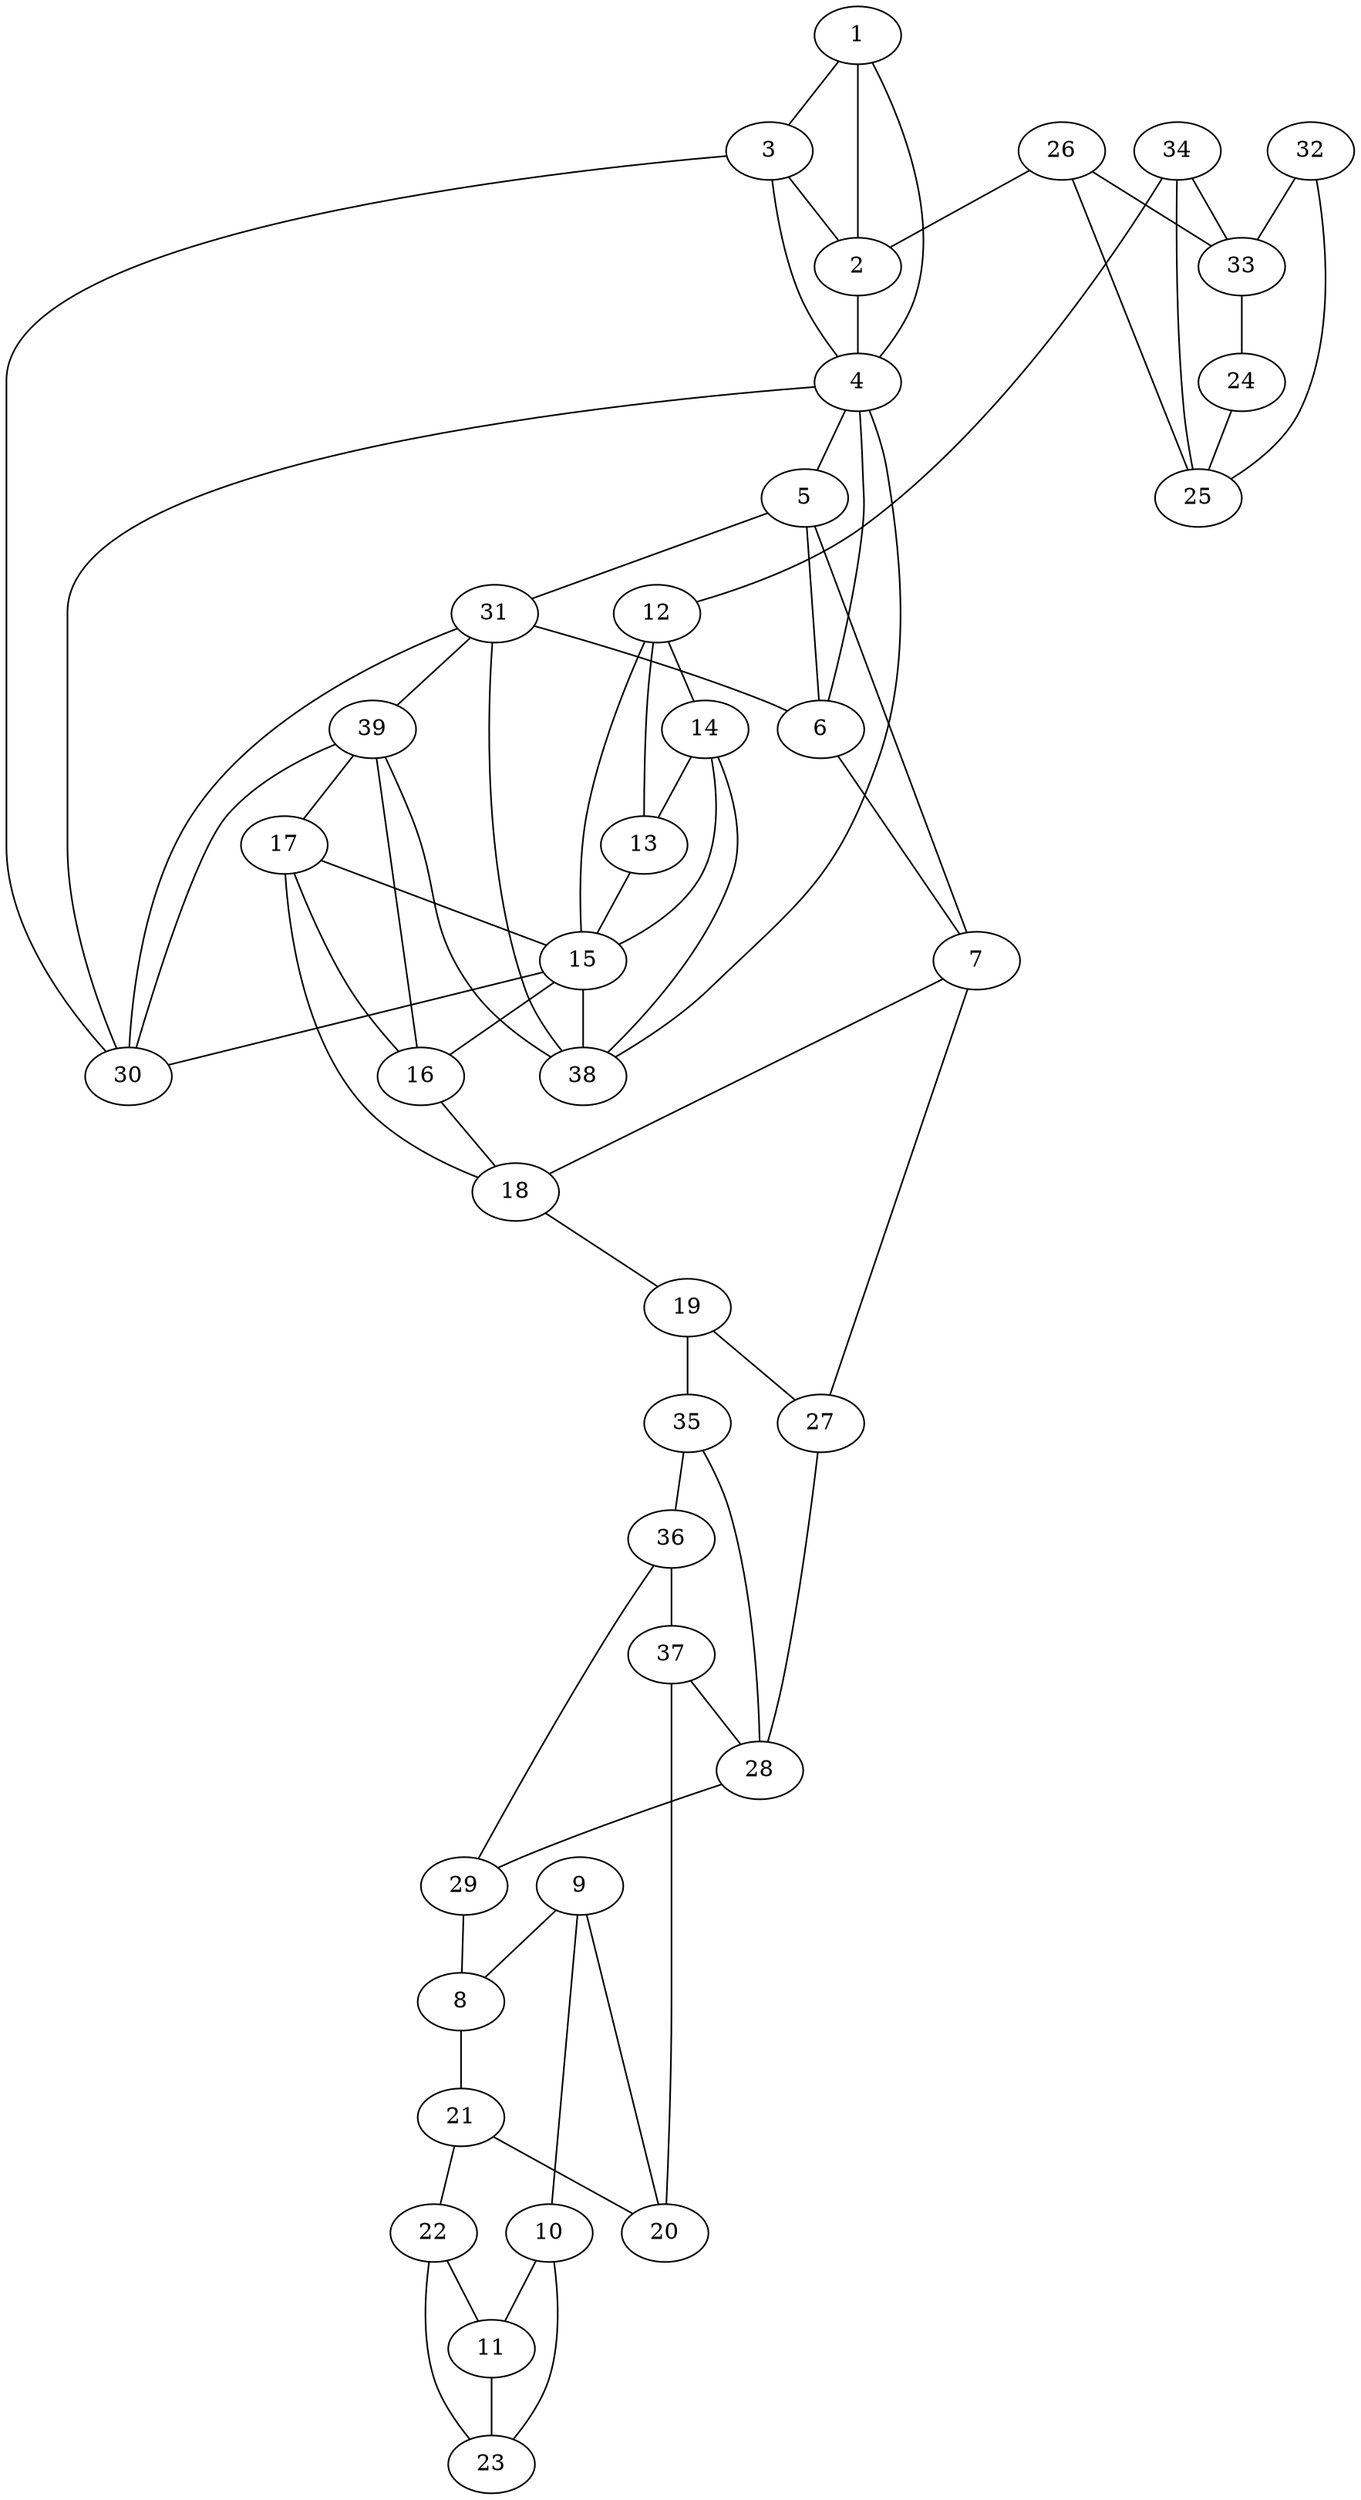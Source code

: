 graph pdb1g8t {
	1	 [aaLength=5,
		sequence=NPADT,
		type=0];
	2	 [aaLength=6,
		sequence=APADYT,
		type=0];
	1 -- 2	 [distance0="7.185544",
		frequency=1,
		type0=1];
	3	 [aaLength=7,
		sequence=GANAALK,
		type=0];
	1 -- 3	 [distance0="21.19277",
		frequency=1,
		type0=2];
	4	 [aaLength=6,
		sequence=PLASLA,
		type=0];
	1 -- 4	 [distance0="37.1664",
		frequency=1,
		type0=3];
	2 -- 4	 [distance0="31.41609",
		frequency=1,
		type0=3];
	3 -- 2	 [distance0="14.97151",
		frequency=1,
		type0=1];
	3 -- 4	 [distance0="28.94465",
		frequency=1,
		type0=3];
	30	 [aaLength=5,
		sequence=VDRGH,
		type=1];
	3 -- 30	 [distance0="0.0",
		frequency=1,
		type0=5];
	5	 [aaLength=6,
		sequence=DWESLN,
		type=0];
	4 -- 5	 [distance0="14.53566",
		distance1="3.0",
		frequency=2,
		type0=1,
		type1=4];
	4 -- 30	 [distance0="22.2894",
		frequency=1,
		type0=2];
	7	 [aaLength=14,
		sequence=GAWARLEDQERKLI,
		type=0];
	5 -- 7	 [distance0="27.15807",
		frequency=1,
		type0=2];
	31	 [aaLength=5,
		sequence=ITPQK,
		type=1];
	5 -- 31	 [distance0="4.0",
		frequency=1,
		type0=4];
	6	 [aaLength=5,
		sequence=SDLNQ,
		type=0];
	6 -- 5	 [distance0="27.8035",
		frequency=1,
		type0=2];
	6 -- 7	 [distance0="12.54341",
		distance1="0.0",
		frequency=2,
		type0=1,
		type1=5];
	6 -- 4	 [distance0="29.50758",
		frequency=1,
		type0=3];
	18	 [aaLength=13,
		sequence=GAWARLEDQERKL,
		type=0];
	7 -- 18	 [distance0="24.057",
		frequency=1,
		type0=3];
	27	 [aaLength=8,
		sequence=VYTVTGPL,
		type=1];
	7 -- 27	 [distance0="7.0",
		frequency=1,
		type0=4];
	8	 [aaLength=5,
		sequence=DFCQF,
		type=0];
	21	 [aaLength=10,
		sequence=TVDEIEKRTG,
		type=0];
	8 -- 21	 [distance0="23.97931",
		frequency=1,
		type0=3];
	9	 [aaLength=10,
		sequence=TVDEIEKRTG,
		type=0];
	9 -- 8	 [distance0="13.28378",
		frequency=1,
		type0=1];
	10	 [aaLength=10,
		sequence=PDDVQASLKS,
		type=0];
	9 -- 10	 [distance0="19.52809",
		distance1="7.0",
		frequency=2,
		type0=2,
		type1=4];
	20	 [aaLength=5,
		sequence=DFCQF,
		type=0];
	9 -- 20	 [distance0="23.98598",
		frequency=1,
		type0=3];
	11	 [aaLength=7,
		sequence=VLPELMG,
		type=0];
	10 -- 11	 [distance0="17.34697",
		distance1="3.0",
		frequency=2,
		type0=2,
		type1=4];
	23	 [aaLength=7,
		sequence=VLPELMG,
		type=0];
	10 -- 23	 [distance0="16.64871",
		frequency=1,
		type0=1];
	11 -- 23	 [distance0="1.269744",
		frequency=1,
		type0=1];
	12	 [aaLength=5,
		sequence=NPADT,
		type=0];
	14	 [aaLength=7,
		sequence=GANAALK,
		type=0];
	12 -- 14	 [distance0="21.52773",
		frequency=1,
		type0=2];
	13	 [aaLength=6,
		sequence=APADYT,
		type=0];
	12 -- 13	 [distance0="7.350157",
		distance1="1.0",
		frequency=2,
		type0=1,
		type1=4];
	15	 [aaLength=6,
		sequence=PLASLA,
		type=0];
	12 -- 15	 [distance0="37.09594",
		frequency=1,
		type0=3];
	13 -- 15	 [distance0="31.32523",
		frequency=1,
		type0=3];
	14 -- 13	 [distance0="15.00809",
		frequency=1,
		type0=1];
	14 -- 15	 [distance0="28.52703",
		frequency=1,
		type0=3];
	38	 [aaLength=5,
		sequence=VDRGH,
		type=1];
	14 -- 38	 [distance0="0.0",
		frequency=1,
		type0=5];
	16	 [aaLength=6,
		sequence=DWESLN,
		type=0];
	15 -- 16	 [distance0="14.51694",
		distance1="3.0",
		frequency=2,
		type0=1,
		type1=4];
	15 -- 30	 [distance0="23.42501",
		frequency=1,
		type0=2];
	15 -- 38	 [distance0="23.42501",
		frequency=1,
		type0=3];
	16 -- 18	 [distance0="27.20465",
		frequency=1,
		type0=2];
	39	 [aaLength=5,
		sequence=ITPQK,
		type=1];
	16 -- 39	 [distance0="4.0",
		frequency=1,
		type0=4];
	17	 [aaLength=5,
		sequence=SDLNQ,
		type=0];
	17 -- 15	 [distance0="29.40824",
		frequency=1,
		type0=3];
	17 -- 16	 [distance0="27.64454",
		frequency=1,
		type0=2];
	17 -- 18	 [distance0="12.45258",
		distance1="0.0",
		frequency=2,
		type0=1,
		type1=5];
	19	 [aaLength=3,
		sequence=IDR,
		type=0];
	18 -- 19	 [distance0="18.85206",
		distance1="0.0",
		frequency=2,
		type0=2,
		type1=5];
	19 -- 27	 [distance0="15.60494",
		frequency=1,
		type0=1];
	35	 [aaLength=8,
		sequence=VYTVTGPL,
		type=1];
	19 -- 35	 [distance0="15.60494",
		distance1="5.0",
		frequency=2,
		type0=2,
		type1=4];
	21 -- 20	 [distance0="13.34715",
		frequency=1,
		type0=1];
	22	 [aaLength=10,
		sequence=PDDVQASLKS,
		type=0];
	21 -- 22	 [distance0="19.61614",
		distance1="7.0",
		frequency=2,
		type0=2,
		type1=4];
	22 -- 11	 [distance0="16.64181",
		frequency=1,
		type0=1];
	22 -- 23	 [distance0="17.45666",
		distance1="3.0",
		frequency=2,
		type0=2,
		type1=4];
	24	 [aaLength=2,
		sequence=IV,
		type=1];
	25	 [aaLength=4,
		sequence=TLNN,
		type=1];
	24 -- 25	 [distance0="6.0",
		distance1="4.0",
		frequency=2,
		type0=2,
		type1=4];
	26	 [aaLength=8,
		sequence=ANWVAYHI,
		type=1];
	26 -- 2	 [distance0="25.0",
		frequency=1,
		type0=4];
	26 -- 25	 [distance0="10.0",
		frequency=1,
		type0=2];
	33	 [aaLength=4,
		sequence=TLNN,
		type=1];
	26 -- 33	 [distance0="10.0",
		frequency=1,
		type0=3];
	28	 [aaLength=8,
		sequence=AYWKVIFI,
		type=1];
	27 -- 28	 [distance0="27.0",
		distance1="19.0",
		frequency=2,
		type0=3,
		type1=4];
	29	 [aaLength=7,
		sequence=YAAFLFD,
		type=1];
	28 -- 29	 [distance0="16.0",
		distance1="8.0",
		frequency=2,
		type0=2,
		type1=4];
	29 -- 8	 [distance0="7.0",
		frequency=1,
		type0=4];
	31 -- 6	 [distance0="0.0",
		frequency=1,
		type0=5];
	31 -- 30	 [distance0="26.0",
		frequency=1,
		type0=2];
	31 -- 38	 [distance0="26.0",
		frequency=1,
		type0=3];
	31 -- 39	 [distance0="0.0",
		frequency=1,
		type0=1];
	32	 [aaLength=2,
		sequence=IV,
		type=1];
	32 -- 25	 [distance0="6.0",
		frequency=1,
		type0=2];
	32 -- 33	 [distance0="6.0",
		distance1="4.0",
		frequency=2,
		type0=3,
		type1=4];
	33 -- 24	 [distance0="6.0",
		frequency=1,
		type0=2];
	34	 [aaLength=8,
		sequence=ANWVAYHI,
		type=1];
	34 -- 12	 [distance0="19.0",
		frequency=1,
		type0=4];
	34 -- 25	 [distance0="10.0",
		frequency=1,
		type0=2];
	34 -- 33	 [distance0="10.0",
		frequency=1,
		type0=3];
	35 -- 28	 [distance0="27.0",
		frequency=1,
		type0=3];
	36	 [aaLength=8,
		sequence=AYWKVIFI,
		type=1];
	35 -- 36	 [distance0="19.0",
		frequency=1,
		type0=4];
	36 -- 29	 [distance0="16.0",
		frequency=1,
		type0=2];
	37	 [aaLength=7,
		sequence=YAAFLFD,
		type=1];
	36 -- 37	 [distance0="16.0",
		distance1="8.0",
		frequency=2,
		type0=3,
		type1=4];
	37 -- 20	 [distance0="7.0",
		frequency=1,
		type0=4];
	37 -- 28	 [distance0="16.0",
		frequency=1,
		type0=2];
	38 -- 4	 [distance0="22.2894",
		frequency=1,
		type0=2];
	39 -- 17	 [distance0="0.0",
		frequency=1,
		type0=5];
	39 -- 30	 [distance0="26.0",
		frequency=1,
		type0=2];
	39 -- 38	 [distance0="26.0",
		frequency=1,
		type0=3];
}
